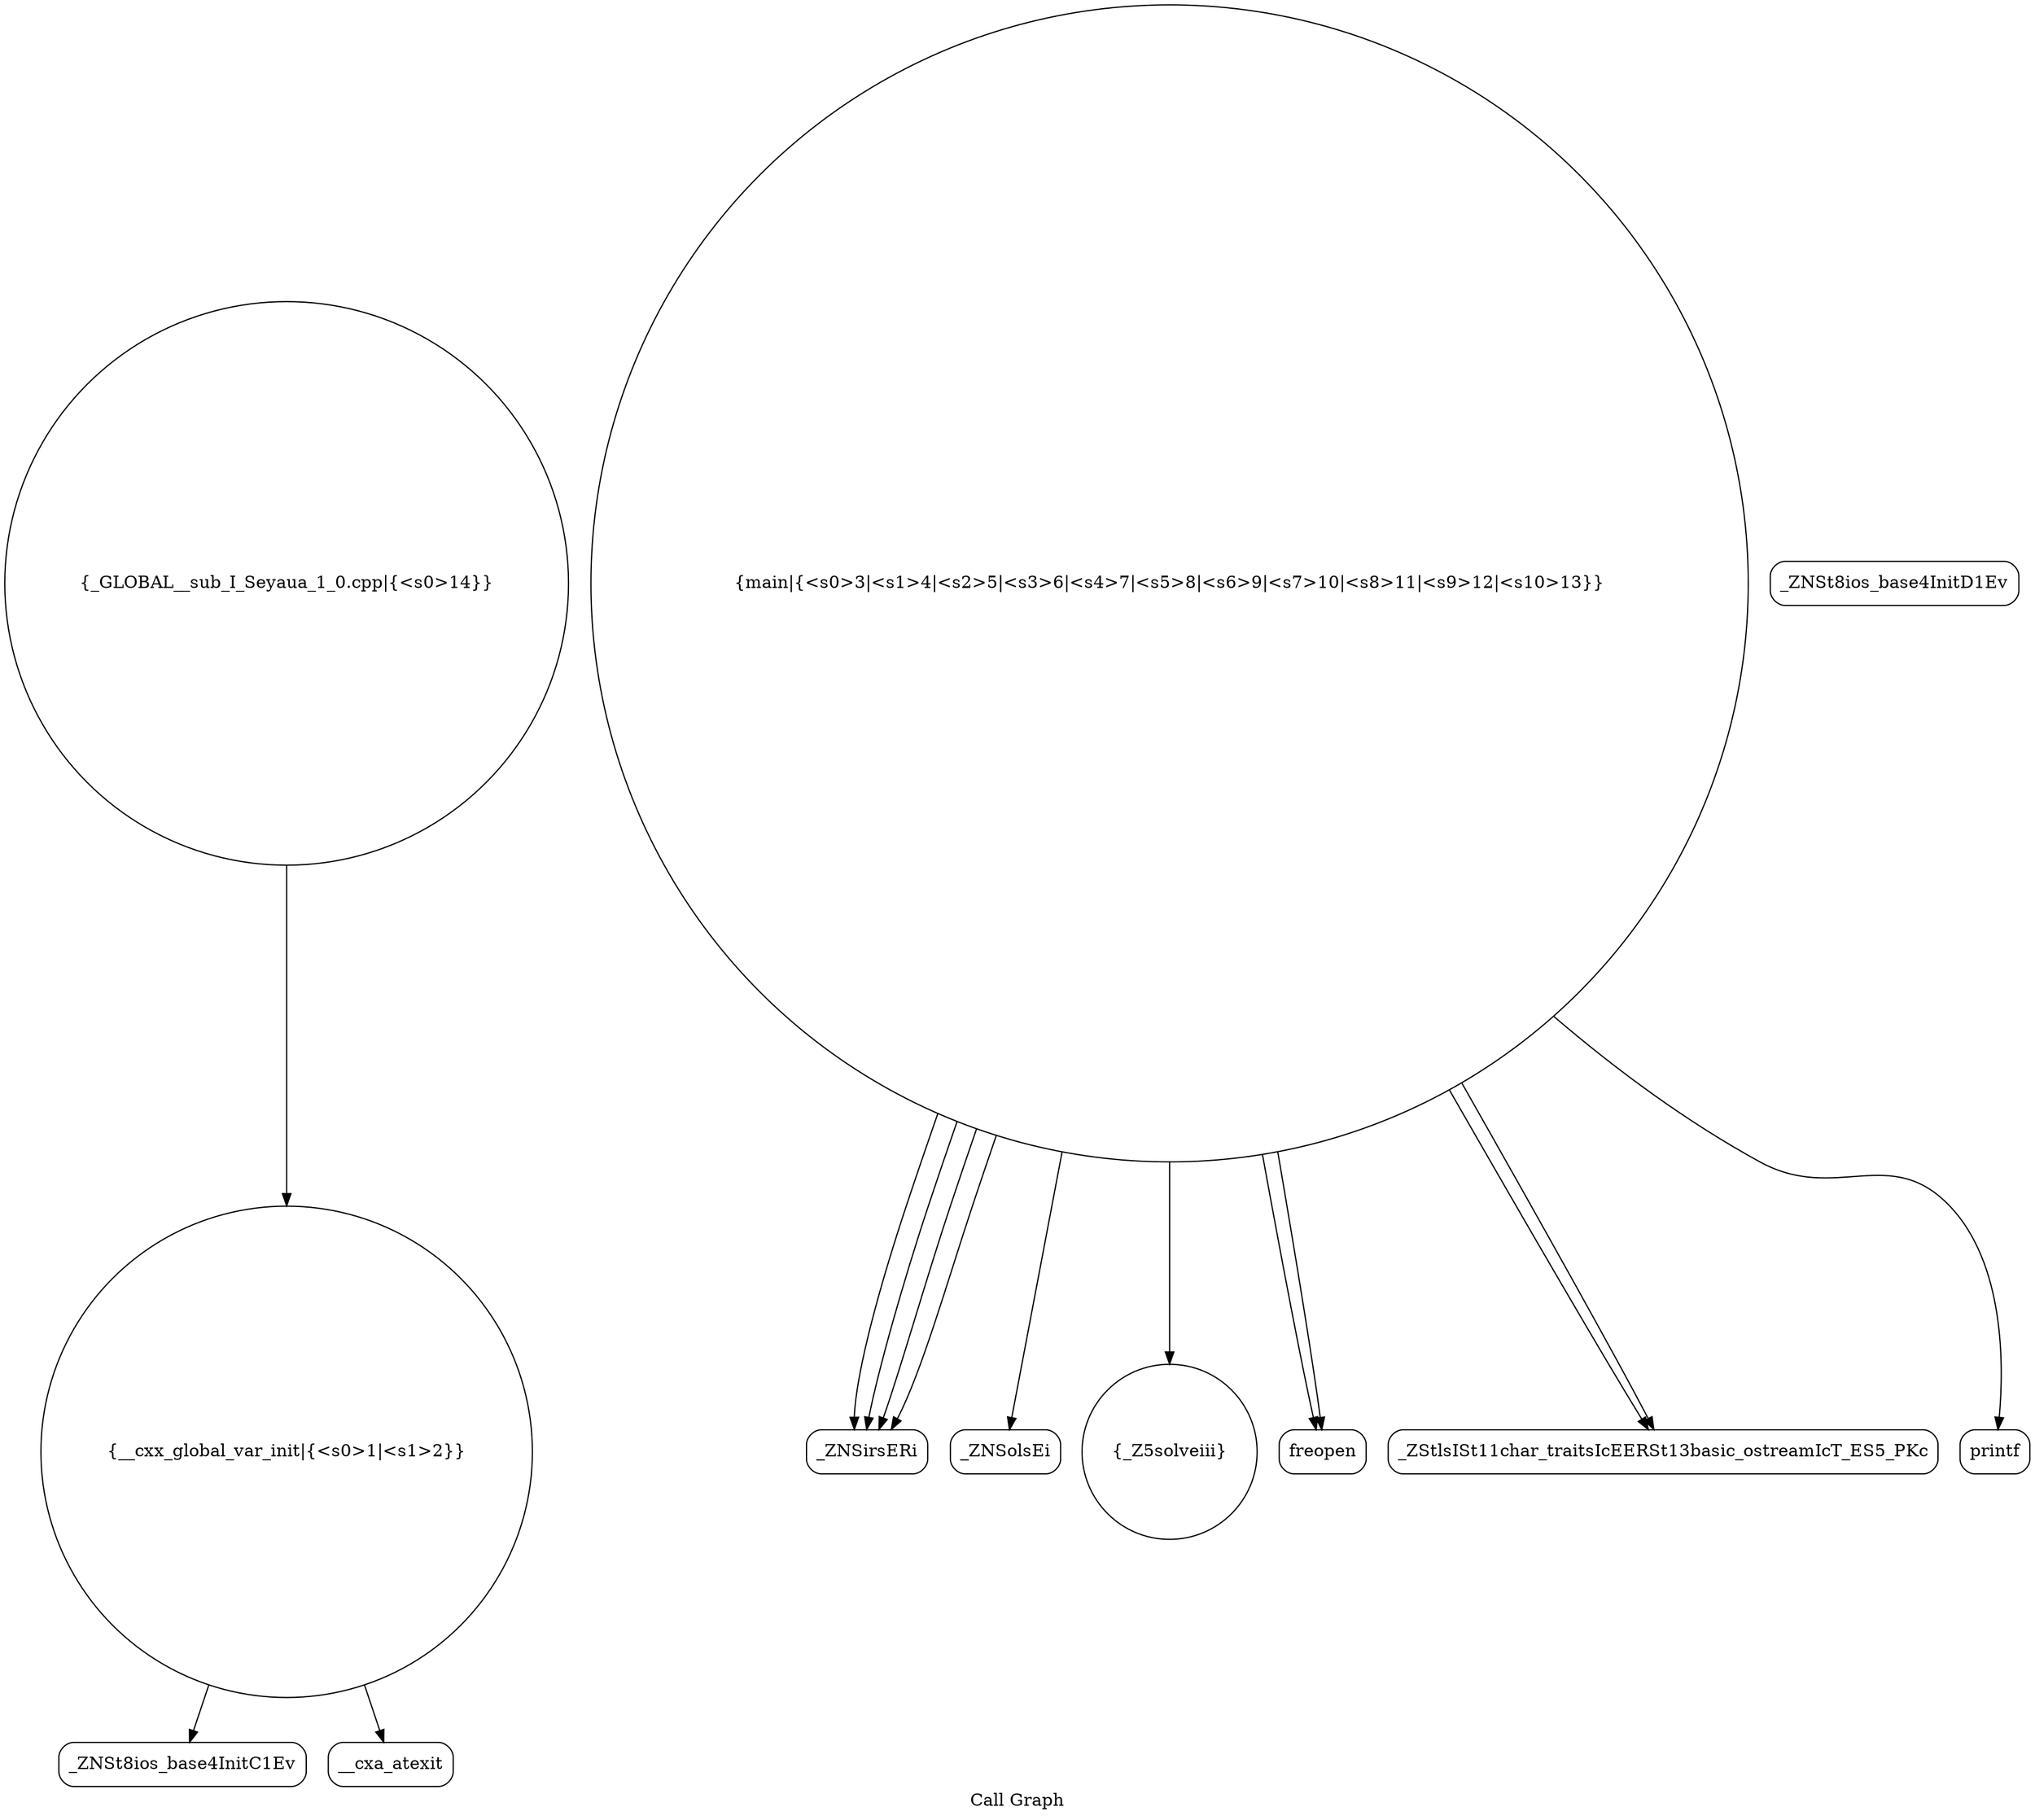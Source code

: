 digraph "Call Graph" {
	label="Call Graph";

	Node0x556d0a1ab7b0 [shape=record,shape=circle,label="{__cxx_global_var_init|{<s0>1|<s1>2}}"];
	Node0x556d0a1ab7b0:s0 -> Node0x556d0a1abc40[color=black];
	Node0x556d0a1ab7b0:s1 -> Node0x556d0a1abd40[color=black];
	Node0x556d0a1abf40 [shape=record,shape=Mrecord,label="{_ZNSirsERi}"];
	Node0x556d0a1abcc0 [shape=record,shape=Mrecord,label="{_ZNSt8ios_base4InitD1Ev}"];
	Node0x556d0a1ac040 [shape=record,shape=Mrecord,label="{_ZNSolsEi}"];
	Node0x556d0a1abdc0 [shape=record,shape=circle,label="{_Z5solveiii}"];
	Node0x556d0a1ac140 [shape=record,shape=circle,label="{_GLOBAL__sub_I_Seyaua_1_0.cpp|{<s0>14}}"];
	Node0x556d0a1ac140:s0 -> Node0x556d0a1ab7b0[color=black];
	Node0x556d0a1abec0 [shape=record,shape=Mrecord,label="{freopen}"];
	Node0x556d0a1abc40 [shape=record,shape=Mrecord,label="{_ZNSt8ios_base4InitC1Ev}"];
	Node0x556d0a1abfc0 [shape=record,shape=Mrecord,label="{_ZStlsISt11char_traitsIcEERSt13basic_ostreamIcT_ES5_PKc}"];
	Node0x556d0a1abd40 [shape=record,shape=Mrecord,label="{__cxa_atexit}"];
	Node0x556d0a1ac0c0 [shape=record,shape=Mrecord,label="{printf}"];
	Node0x556d0a1abe40 [shape=record,shape=circle,label="{main|{<s0>3|<s1>4|<s2>5|<s3>6|<s4>7|<s5>8|<s6>9|<s7>10|<s8>11|<s9>12|<s10>13}}"];
	Node0x556d0a1abe40:s0 -> Node0x556d0a1abec0[color=black];
	Node0x556d0a1abe40:s1 -> Node0x556d0a1abec0[color=black];
	Node0x556d0a1abe40:s2 -> Node0x556d0a1abf40[color=black];
	Node0x556d0a1abe40:s3 -> Node0x556d0a1abfc0[color=black];
	Node0x556d0a1abe40:s4 -> Node0x556d0a1ac040[color=black];
	Node0x556d0a1abe40:s5 -> Node0x556d0a1abfc0[color=black];
	Node0x556d0a1abe40:s6 -> Node0x556d0a1abf40[color=black];
	Node0x556d0a1abe40:s7 -> Node0x556d0a1abf40[color=black];
	Node0x556d0a1abe40:s8 -> Node0x556d0a1abf40[color=black];
	Node0x556d0a1abe40:s9 -> Node0x556d0a1abdc0[color=black];
	Node0x556d0a1abe40:s10 -> Node0x556d0a1ac0c0[color=black];
}

